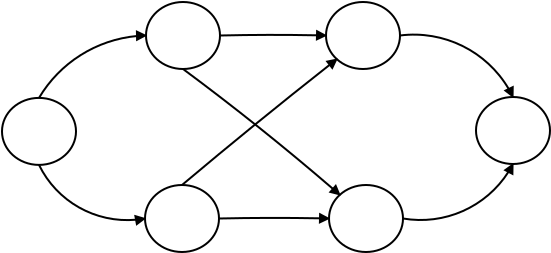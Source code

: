 <?xml version="1.0" encoding="UTF-8"?>
<dia:diagram xmlns:dia="http://www.lysator.liu.se/~alla/dia/">
  <dia:layer name="Sfondo" visible="true">
    <dia:object type="Standard - Ellipse" version="0" id="O0">
      <dia:attribute name="obj_pos">
        <dia:point val="0.95,5.6"/>
      </dia:attribute>
      <dia:attribute name="obj_bb">
        <dia:rectangle val="0.9,5.55;4.7,9"/>
      </dia:attribute>
      <dia:attribute name="elem_corner">
        <dia:point val="0.95,5.6"/>
      </dia:attribute>
      <dia:attribute name="elem_width">
        <dia:real val="3.7"/>
      </dia:attribute>
      <dia:attribute name="elem_height">
        <dia:real val="3.35"/>
      </dia:attribute>
    </dia:object>
    <dia:object type="Standard - Ellipse" version="0" id="O1">
      <dia:attribute name="obj_pos">
        <dia:point val="8.15,0.805"/>
      </dia:attribute>
      <dia:attribute name="obj_bb">
        <dia:rectangle val="8.1,0.755;11.9,4.205"/>
      </dia:attribute>
      <dia:attribute name="elem_corner">
        <dia:point val="8.15,0.805"/>
      </dia:attribute>
      <dia:attribute name="elem_width">
        <dia:real val="3.7"/>
      </dia:attribute>
      <dia:attribute name="elem_height">
        <dia:real val="3.35"/>
      </dia:attribute>
    </dia:object>
    <dia:object type="Standard - Ellipse" version="0" id="O2">
      <dia:attribute name="obj_pos">
        <dia:point val="8.1,9.955"/>
      </dia:attribute>
      <dia:attribute name="obj_bb">
        <dia:rectangle val="8.05,9.905;11.85,13.355"/>
      </dia:attribute>
      <dia:attribute name="elem_corner">
        <dia:point val="8.1,9.955"/>
      </dia:attribute>
      <dia:attribute name="elem_width">
        <dia:real val="3.7"/>
      </dia:attribute>
      <dia:attribute name="elem_height">
        <dia:real val="3.35"/>
      </dia:attribute>
    </dia:object>
    <dia:object type="Standard - Ellipse" version="0" id="O3">
      <dia:attribute name="obj_pos">
        <dia:point val="17.15,0.805"/>
      </dia:attribute>
      <dia:attribute name="obj_bb">
        <dia:rectangle val="17.1,0.755;20.9,4.205"/>
      </dia:attribute>
      <dia:attribute name="elem_corner">
        <dia:point val="17.15,0.805"/>
      </dia:attribute>
      <dia:attribute name="elem_width">
        <dia:real val="3.7"/>
      </dia:attribute>
      <dia:attribute name="elem_height">
        <dia:real val="3.35"/>
      </dia:attribute>
    </dia:object>
    <dia:object type="Standard - Ellipse" version="0" id="O4">
      <dia:attribute name="obj_pos">
        <dia:point val="17.3,9.955"/>
      </dia:attribute>
      <dia:attribute name="obj_bb">
        <dia:rectangle val="17.25,9.905;21.05,13.355"/>
      </dia:attribute>
      <dia:attribute name="elem_corner">
        <dia:point val="17.3,9.955"/>
      </dia:attribute>
      <dia:attribute name="elem_width">
        <dia:real val="3.7"/>
      </dia:attribute>
      <dia:attribute name="elem_height">
        <dia:real val="3.35"/>
      </dia:attribute>
    </dia:object>
    <dia:object type="Standard - Ellipse" version="0" id="O5">
      <dia:attribute name="obj_pos">
        <dia:point val="24.65,5.555"/>
      </dia:attribute>
      <dia:attribute name="obj_bb">
        <dia:rectangle val="24.6,5.505;28.4,8.955"/>
      </dia:attribute>
      <dia:attribute name="elem_corner">
        <dia:point val="24.65,5.555"/>
      </dia:attribute>
      <dia:attribute name="elem_width">
        <dia:real val="3.7"/>
      </dia:attribute>
      <dia:attribute name="elem_height">
        <dia:real val="3.35"/>
      </dia:attribute>
    </dia:object>
    <dia:object type="Standard - Arc" version="0" id="O6">
      <dia:attribute name="obj_pos">
        <dia:point val="2.8,5.6"/>
      </dia:attribute>
      <dia:attribute name="obj_bb">
        <dia:rectangle val="2.732,2.109;8.395,5.668"/>
      </dia:attribute>
      <dia:attribute name="conn_endpoints">
        <dia:point val="2.8,5.6"/>
        <dia:point val="8.15,2.48"/>
      </dia:attribute>
      <dia:attribute name="curve_distance">
        <dia:real val="-0.803"/>
      </dia:attribute>
      <dia:attribute name="end_arrow">
        <dia:enum val="3"/>
      </dia:attribute>
      <dia:attribute name="end_arrow_length">
        <dia:real val="0.4"/>
      </dia:attribute>
      <dia:attribute name="end_arrow_width">
        <dia:real val="0.4"/>
      </dia:attribute>
      <dia:connections>
        <dia:connection handle="0" to="O0" connection="1"/>
        <dia:connection handle="1" to="O1" connection="3"/>
      </dia:connections>
    </dia:object>
    <dia:object type="Standard - Arc" version="0" id="O7">
      <dia:attribute name="obj_pos">
        <dia:point val="2.8,8.95"/>
      </dia:attribute>
      <dia:attribute name="obj_bb">
        <dia:rectangle val="2.733,8.883;8.325,11.761"/>
      </dia:attribute>
      <dia:attribute name="conn_endpoints">
        <dia:point val="2.8,8.95"/>
        <dia:point val="8.1,11.63"/>
      </dia:attribute>
      <dia:attribute name="curve_distance">
        <dia:real val="1"/>
      </dia:attribute>
      <dia:attribute name="end_arrow">
        <dia:enum val="3"/>
      </dia:attribute>
      <dia:attribute name="end_arrow_length">
        <dia:real val="0.4"/>
      </dia:attribute>
      <dia:attribute name="end_arrow_width">
        <dia:real val="0.4"/>
      </dia:attribute>
      <dia:connections>
        <dia:connection handle="0" to="O0" connection="6"/>
        <dia:connection handle="1" to="O2" connection="3"/>
      </dia:connections>
    </dia:object>
    <dia:object type="Standard - Arc" version="0" id="O8">
      <dia:attribute name="obj_pos">
        <dia:point val="10,4.155"/>
      </dia:attribute>
      <dia:attribute name="obj_bb">
        <dia:rectangle val="9.93,4.085;18.131,10.789"/>
      </dia:attribute>
      <dia:attribute name="conn_endpoints">
        <dia:point val="10,4.155"/>
        <dia:point val="17.842,10.446"/>
      </dia:attribute>
      <dia:attribute name="curve_distance">
        <dia:real val="-0.096"/>
      </dia:attribute>
      <dia:attribute name="end_arrow">
        <dia:enum val="3"/>
      </dia:attribute>
      <dia:attribute name="end_arrow_length">
        <dia:real val="0.4"/>
      </dia:attribute>
      <dia:attribute name="end_arrow_width">
        <dia:real val="0.4"/>
      </dia:attribute>
      <dia:connections>
        <dia:connection handle="0" to="O1" connection="6"/>
        <dia:connection handle="1" to="O4" connection="0"/>
      </dia:connections>
    </dia:object>
    <dia:object type="Standard - Arc" version="0" id="O9">
      <dia:attribute name="obj_pos">
        <dia:point val="11.85,2.48"/>
      </dia:attribute>
      <dia:attribute name="obj_bb">
        <dia:rectangle val="11.8,2.399;17.2,2.88"/>
      </dia:attribute>
      <dia:attribute name="conn_endpoints">
        <dia:point val="11.85,2.48"/>
        <dia:point val="17.15,2.48"/>
      </dia:attribute>
      <dia:attribute name="curve_distance">
        <dia:real val="-0.031"/>
      </dia:attribute>
      <dia:attribute name="end_arrow">
        <dia:enum val="3"/>
      </dia:attribute>
      <dia:attribute name="end_arrow_length">
        <dia:real val="0.4"/>
      </dia:attribute>
      <dia:attribute name="end_arrow_width">
        <dia:real val="0.4"/>
      </dia:attribute>
      <dia:connections>
        <dia:connection handle="0" to="O1" connection="4"/>
        <dia:connection handle="1" to="O3" connection="3"/>
      </dia:connections>
    </dia:object>
    <dia:object type="Standard - Arc" version="0" id="O10">
      <dia:attribute name="obj_pos">
        <dia:point val="9.95,9.955"/>
      </dia:attribute>
      <dia:attribute name="obj_bb">
        <dia:rectangle val="9.88,3.322;17.983,10.025"/>
      </dia:attribute>
      <dia:attribute name="conn_endpoints">
        <dia:point val="9.95,9.955"/>
        <dia:point val="17.692,3.664"/>
      </dia:attribute>
      <dia:attribute name="curve_distance">
        <dia:real val="-0.043"/>
      </dia:attribute>
      <dia:attribute name="end_arrow">
        <dia:enum val="3"/>
      </dia:attribute>
      <dia:attribute name="end_arrow_length">
        <dia:real val="0.4"/>
      </dia:attribute>
      <dia:attribute name="end_arrow_width">
        <dia:real val="0.4"/>
      </dia:attribute>
      <dia:connections>
        <dia:connection handle="0" to="O2" connection="1"/>
        <dia:connection handle="1" to="O3" connection="5"/>
      </dia:connections>
    </dia:object>
    <dia:object type="Standard - Arc" version="0" id="O11">
      <dia:attribute name="obj_pos">
        <dia:point val="11.8,11.63"/>
      </dia:attribute>
      <dia:attribute name="obj_bb">
        <dia:rectangle val="11.75,11.55;17.35,12.03"/>
      </dia:attribute>
      <dia:attribute name="conn_endpoints">
        <dia:point val="11.8,11.63"/>
        <dia:point val="17.3,11.63"/>
      </dia:attribute>
      <dia:attribute name="curve_distance">
        <dia:real val="-0.03"/>
      </dia:attribute>
      <dia:attribute name="end_arrow">
        <dia:enum val="3"/>
      </dia:attribute>
      <dia:attribute name="end_arrow_length">
        <dia:real val="0.4"/>
      </dia:attribute>
      <dia:attribute name="end_arrow_width">
        <dia:real val="0.4"/>
      </dia:attribute>
      <dia:connections>
        <dia:connection handle="0" to="O2" connection="4"/>
        <dia:connection handle="1" to="O4" connection="3"/>
      </dia:connections>
    </dia:object>
    <dia:object type="Standard - Arc" version="0" id="O12">
      <dia:attribute name="obj_pos">
        <dia:point val="20.85,2.48"/>
      </dia:attribute>
      <dia:attribute name="obj_bb">
        <dia:rectangle val="20.782,2.386;26.735,5.93"/>
      </dia:attribute>
      <dia:attribute name="conn_endpoints">
        <dia:point val="20.85,2.48"/>
        <dia:point val="26.5,5.555"/>
      </dia:attribute>
      <dia:attribute name="curve_distance">
        <dia:real val="-1.038"/>
      </dia:attribute>
      <dia:attribute name="end_arrow">
        <dia:enum val="3"/>
      </dia:attribute>
      <dia:attribute name="end_arrow_length">
        <dia:real val="0.4"/>
      </dia:attribute>
      <dia:attribute name="end_arrow_width">
        <dia:real val="0.4"/>
      </dia:attribute>
      <dia:connections>
        <dia:connection handle="0" to="O3" connection="4"/>
        <dia:connection handle="1" to="O5" connection="1"/>
      </dia:connections>
    </dia:object>
    <dia:object type="Standard - Arc" version="0" id="O13">
      <dia:attribute name="obj_pos">
        <dia:point val="21,11.63"/>
      </dia:attribute>
      <dia:attribute name="obj_bb">
        <dia:rectangle val="20.933,8.524;26.722,11.755"/>
      </dia:attribute>
      <dia:attribute name="conn_endpoints">
        <dia:point val="21,11.63"/>
        <dia:point val="26.5,8.905"/>
      </dia:attribute>
      <dia:attribute name="curve_distance">
        <dia:real val="1.0"/>
      </dia:attribute>
      <dia:attribute name="end_arrow">
        <dia:enum val="3"/>
      </dia:attribute>
      <dia:attribute name="end_arrow_length">
        <dia:real val="0.4"/>
      </dia:attribute>
      <dia:attribute name="end_arrow_width">
        <dia:real val="0.4"/>
      </dia:attribute>
      <dia:connections>
        <dia:connection handle="0" to="O4" connection="4"/>
        <dia:connection handle="1" to="O5" connection="6"/>
      </dia:connections>
    </dia:object>
  </dia:layer>
</dia:diagram>
